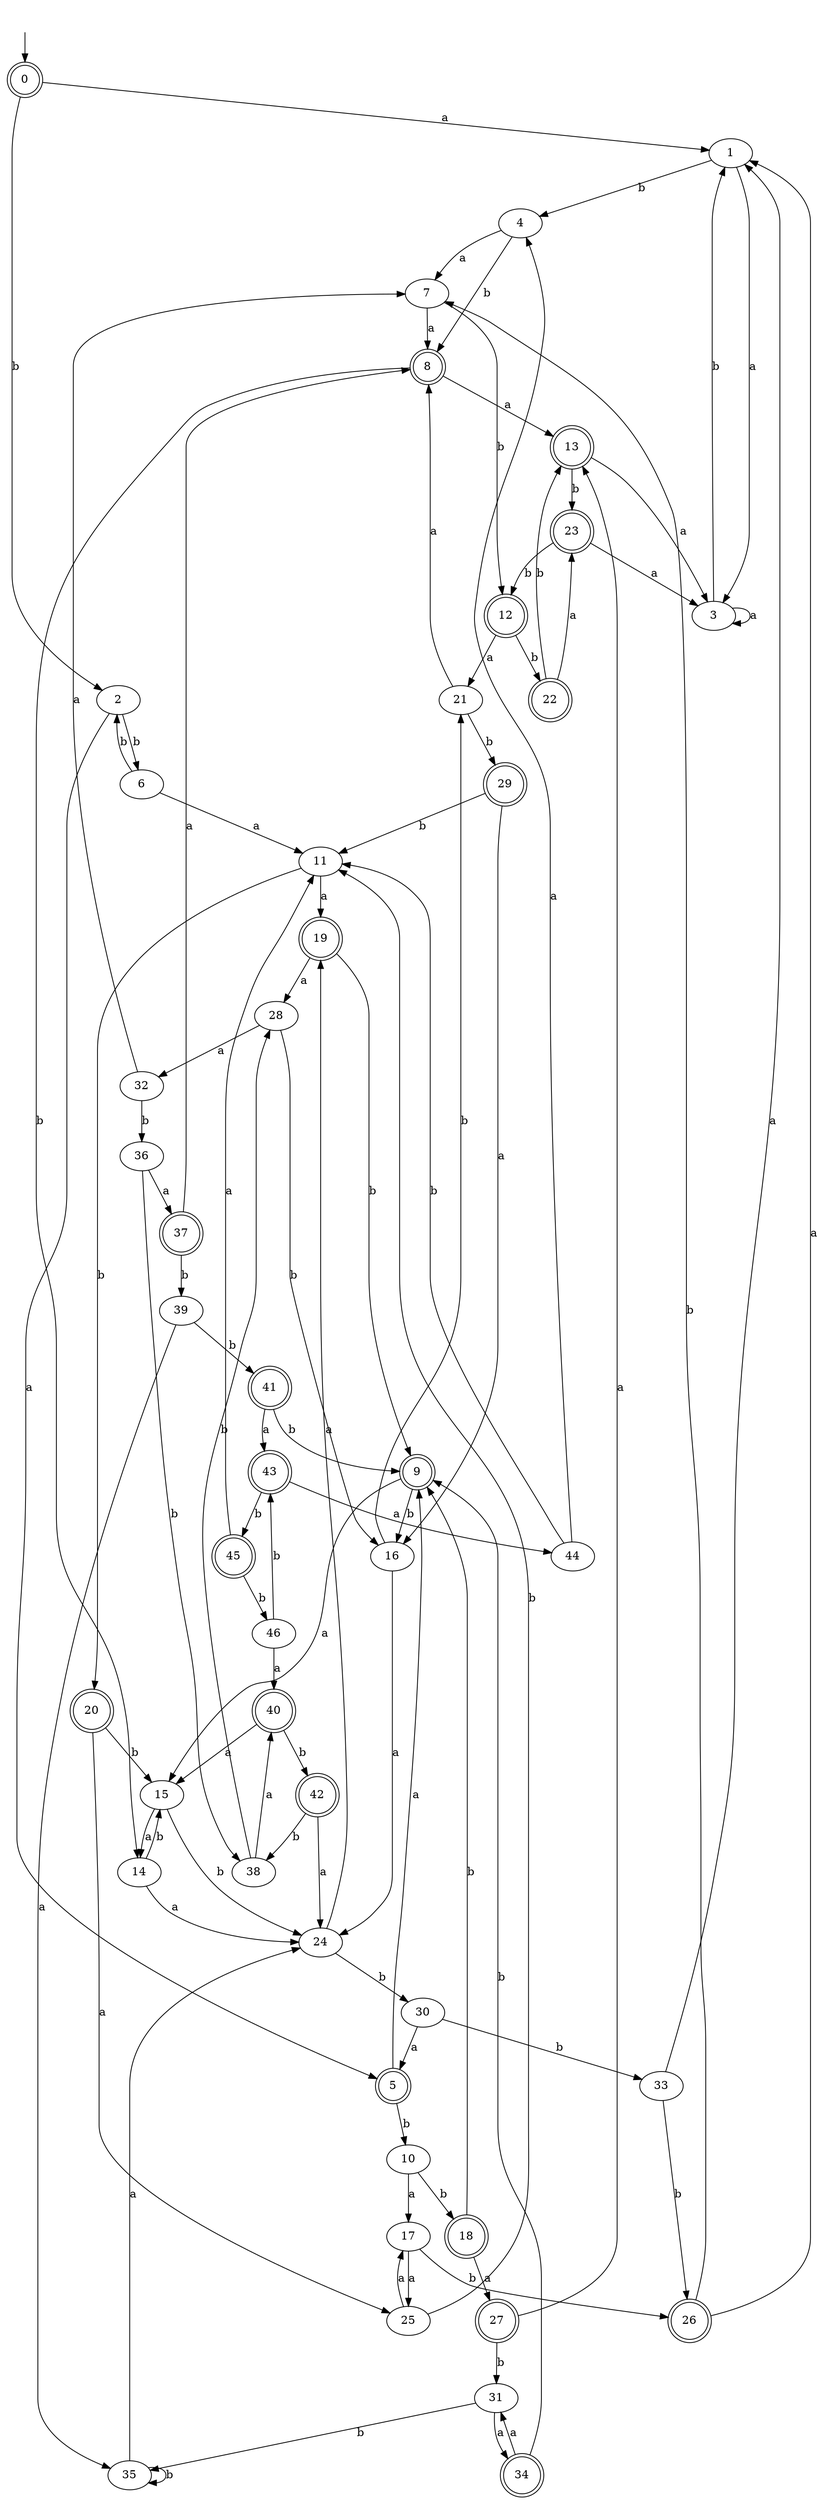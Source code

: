 digraph RandomDFA {
  __start0 [label="", shape=none];
  __start0 -> 0 [label=""];
  0 [shape=circle] [shape=doublecircle]
  0 -> 1 [label="a"]
  0 -> 2 [label="b"]
  1
  1 -> 3 [label="a"]
  1 -> 4 [label="b"]
  2
  2 -> 5 [label="a"]
  2 -> 6 [label="b"]
  3
  3 -> 3 [label="a"]
  3 -> 1 [label="b"]
  4
  4 -> 7 [label="a"]
  4 -> 8 [label="b"]
  5 [shape=doublecircle]
  5 -> 9 [label="a"]
  5 -> 10 [label="b"]
  6
  6 -> 11 [label="a"]
  6 -> 2 [label="b"]
  7
  7 -> 8 [label="a"]
  7 -> 12 [label="b"]
  8 [shape=doublecircle]
  8 -> 13 [label="a"]
  8 -> 14 [label="b"]
  9 [shape=doublecircle]
  9 -> 15 [label="a"]
  9 -> 16 [label="b"]
  10
  10 -> 17 [label="a"]
  10 -> 18 [label="b"]
  11
  11 -> 19 [label="a"]
  11 -> 20 [label="b"]
  12 [shape=doublecircle]
  12 -> 21 [label="a"]
  12 -> 22 [label="b"]
  13 [shape=doublecircle]
  13 -> 3 [label="a"]
  13 -> 23 [label="b"]
  14
  14 -> 24 [label="a"]
  14 -> 15 [label="b"]
  15
  15 -> 14 [label="a"]
  15 -> 24 [label="b"]
  16
  16 -> 24 [label="a"]
  16 -> 21 [label="b"]
  17
  17 -> 25 [label="a"]
  17 -> 26 [label="b"]
  18 [shape=doublecircle]
  18 -> 27 [label="a"]
  18 -> 9 [label="b"]
  19 [shape=doublecircle]
  19 -> 28 [label="a"]
  19 -> 9 [label="b"]
  20 [shape=doublecircle]
  20 -> 25 [label="a"]
  20 -> 15 [label="b"]
  21
  21 -> 8 [label="a"]
  21 -> 29 [label="b"]
  22 [shape=doublecircle]
  22 -> 23 [label="a"]
  22 -> 13 [label="b"]
  23 [shape=doublecircle]
  23 -> 3 [label="a"]
  23 -> 12 [label="b"]
  24
  24 -> 19 [label="a"]
  24 -> 30 [label="b"]
  25
  25 -> 17 [label="a"]
  25 -> 11 [label="b"]
  26 [shape=doublecircle]
  26 -> 1 [label="a"]
  26 -> 7 [label="b"]
  27 [shape=doublecircle]
  27 -> 13 [label="a"]
  27 -> 31 [label="b"]
  28
  28 -> 32 [label="a"]
  28 -> 16 [label="b"]
  29 [shape=doublecircle]
  29 -> 16 [label="a"]
  29 -> 11 [label="b"]
  30
  30 -> 5 [label="a"]
  30 -> 33 [label="b"]
  31
  31 -> 34 [label="a"]
  31 -> 35 [label="b"]
  32
  32 -> 7 [label="a"]
  32 -> 36 [label="b"]
  33
  33 -> 1 [label="a"]
  33 -> 26 [label="b"]
  34 [shape=doublecircle]
  34 -> 31 [label="a"]
  34 -> 9 [label="b"]
  35
  35 -> 24 [label="a"]
  35 -> 35 [label="b"]
  36
  36 -> 37 [label="a"]
  36 -> 38 [label="b"]
  37 [shape=doublecircle]
  37 -> 8 [label="a"]
  37 -> 39 [label="b"]
  38
  38 -> 40 [label="a"]
  38 -> 28 [label="b"]
  39
  39 -> 35 [label="a"]
  39 -> 41 [label="b"]
  40 [shape=doublecircle]
  40 -> 15 [label="a"]
  40 -> 42 [label="b"]
  41 [shape=doublecircle]
  41 -> 43 [label="a"]
  41 -> 9 [label="b"]
  42 [shape=doublecircle]
  42 -> 24 [label="a"]
  42 -> 38 [label="b"]
  43 [shape=doublecircle]
  43 -> 44 [label="a"]
  43 -> 45 [label="b"]
  44
  44 -> 4 [label="a"]
  44 -> 11 [label="b"]
  45 [shape=doublecircle]
  45 -> 11 [label="a"]
  45 -> 46 [label="b"]
  46
  46 -> 40 [label="a"]
  46 -> 43 [label="b"]
}
